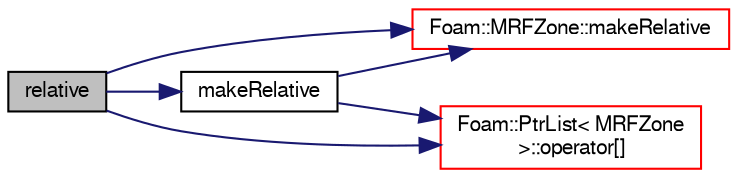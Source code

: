 digraph "relative"
{
  bgcolor="transparent";
  edge [fontname="FreeSans",fontsize="10",labelfontname="FreeSans",labelfontsize="10"];
  node [fontname="FreeSans",fontsize="10",shape=record];
  rankdir="LR";
  Node775 [label="relative",height=0.2,width=0.4,color="black", fillcolor="grey75", style="filled", fontcolor="black"];
  Node775 -> Node776 [color="midnightblue",fontsize="10",style="solid",fontname="FreeSans"];
  Node776 [label="makeRelative",height=0.2,width=0.4,color="black",URL="$a21902.html#aaa0b627878c53a843733aa3c37306d9a",tooltip="Make the given absolute velocity relative within the MRF region. "];
  Node776 -> Node777 [color="midnightblue",fontsize="10",style="solid",fontname="FreeSans"];
  Node777 [label="Foam::MRFZone::makeRelative",height=0.2,width=0.4,color="red",URL="$a21898.html#aaa0b627878c53a843733aa3c37306d9a",tooltip="Make the given absolute velocity relative within the MRF region. "];
  Node776 -> Node782 [color="midnightblue",fontsize="10",style="solid",fontname="FreeSans"];
  Node782 [label="Foam::PtrList\< MRFZone\l \>::operator[]",height=0.2,width=0.4,color="red",URL="$a25914.html#a92eab3a97cd59afdf63a26b0a90642a9",tooltip="Return element const reference. "];
  Node775 -> Node777 [color="midnightblue",fontsize="10",style="solid",fontname="FreeSans"];
  Node775 -> Node782 [color="midnightblue",fontsize="10",style="solid",fontname="FreeSans"];
}
